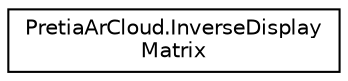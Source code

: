 digraph "Graphical Class Hierarchy"
{
 // LATEX_PDF_SIZE
  edge [fontname="Helvetica",fontsize="10",labelfontname="Helvetica",labelfontsize="10"];
  node [fontname="Helvetica",fontsize="10",shape=record];
  rankdir="LR";
  Node0 [label="PretiaArCloud.InverseDisplay\lMatrix",height=0.2,width=0.4,color="black", fillcolor="white", style="filled",URL="$classPretiaArCloud_1_1InverseDisplayMatrix.html",tooltip=" "];
}
